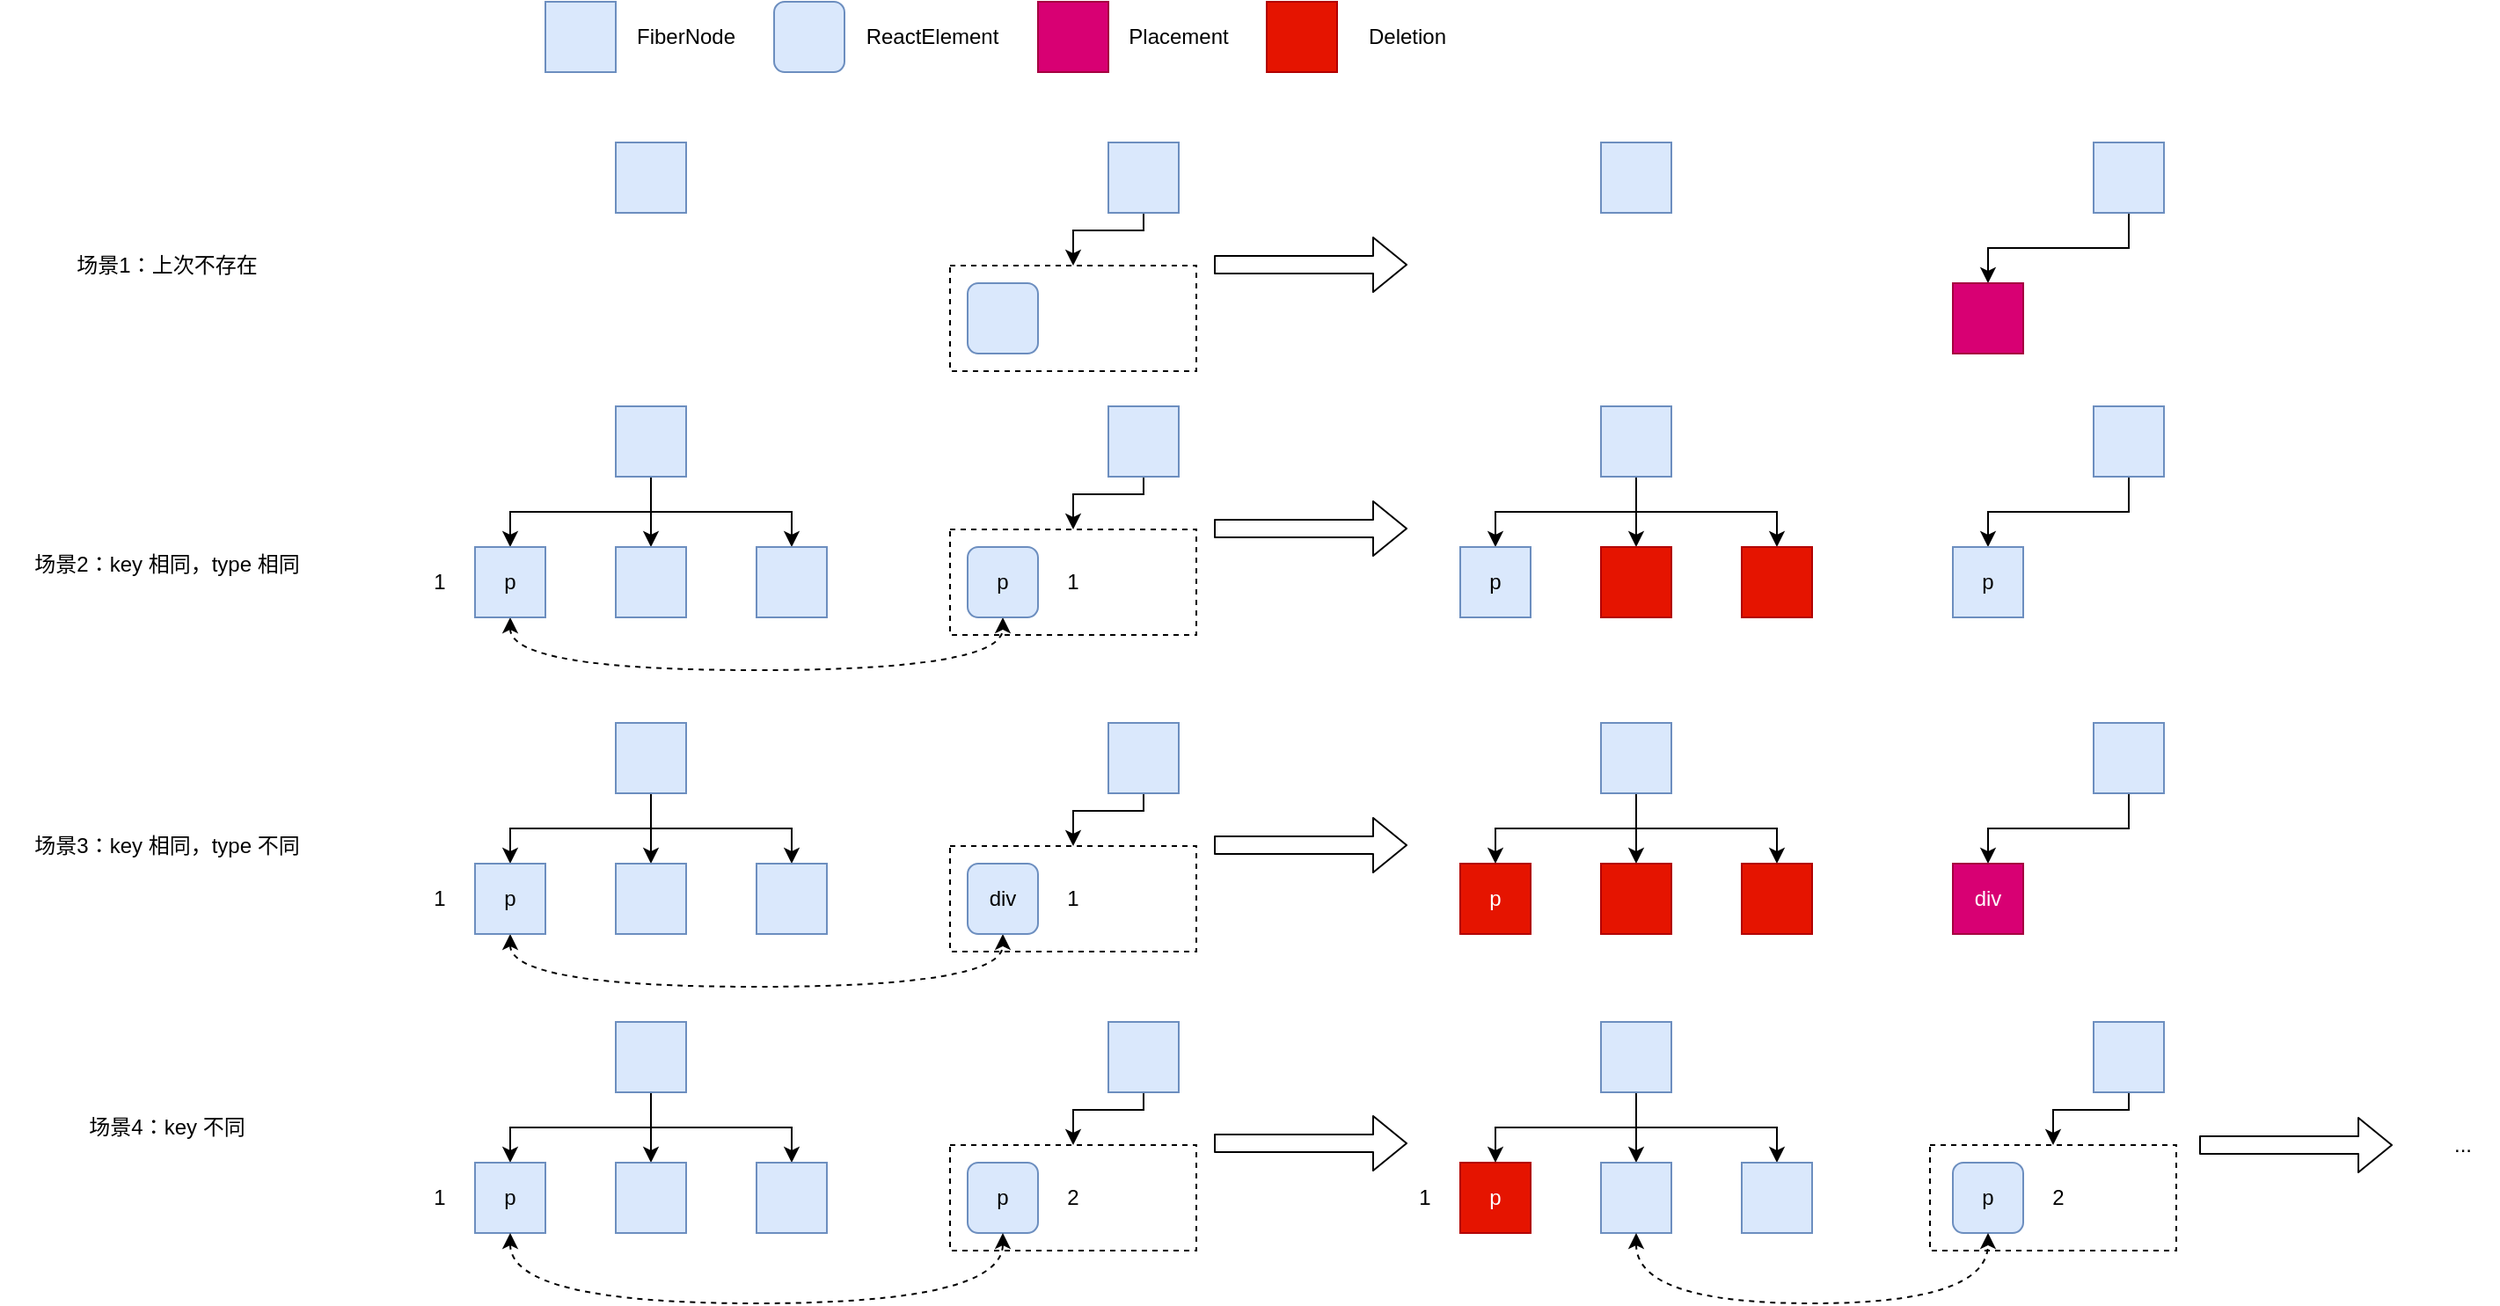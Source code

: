 <mxfile version="14.4.2" type="device"><diagram id="ANAKeuZxqH4tMFDtSvmF" name="第 1 页"><mxGraphModel dx="1933" dy="830" grid="1" gridSize="10" guides="1" tooltips="1" connect="1" arrows="1" fold="1" page="1" pageScale="1" pageWidth="827" pageHeight="1169" math="0" shadow="0"><root><mxCell id="0"/><mxCell id="1" parent="0"/><mxCell id="21tMk5M4DCFRHqV6CmKN-1" value="" style="rounded=0;whiteSpace=wrap;html=1;fillColor=#dae8fc;strokeColor=#6c8ebf;" parent="1" vertex="1"><mxGeometry x="80" y="80" width="40" height="40" as="geometry"/></mxCell><mxCell id="CNmW5F1cw2_z0_X5xFJq-5" style="edgeStyle=orthogonalEdgeStyle;rounded=0;orthogonalLoop=1;jettySize=auto;html=1;exitX=0.5;exitY=1;exitDx=0;exitDy=0;entryX=0.5;entryY=0;entryDx=0;entryDy=0;" edge="1" parent="1" source="21tMk5M4DCFRHqV6CmKN-11" target="CNmW5F1cw2_z0_X5xFJq-1"><mxGeometry relative="1" as="geometry"><Array as="points"><mxPoint x="380" y="130"/><mxPoint x="340" y="130"/></Array></mxGeometry></mxCell><mxCell id="21tMk5M4DCFRHqV6CmKN-11" value="" style="rounded=0;whiteSpace=wrap;html=1;fillColor=#dae8fc;strokeColor=#6c8ebf;" parent="1" vertex="1"><mxGeometry x="360" y="80" width="40" height="40" as="geometry"/></mxCell><mxCell id="21tMk5M4DCFRHqV6CmKN-28" style="edgeStyle=orthogonalEdgeStyle;rounded=0;orthogonalLoop=1;jettySize=auto;html=1;exitX=0.5;exitY=1;exitDx=0;exitDy=0;entryX=0.5;entryY=0;entryDx=0;entryDy=0;" parent="1" source="21tMk5M4DCFRHqV6CmKN-61" target="21tMk5M4DCFRHqV6CmKN-30" edge="1"><mxGeometry relative="1" as="geometry"/></mxCell><mxCell id="21tMk5M4DCFRHqV6CmKN-29" value="" style="rounded=0;whiteSpace=wrap;html=1;fillColor=#dae8fc;strokeColor=#6c8ebf;" parent="1" vertex="1"><mxGeometry x="640" y="80" width="40" height="40" as="geometry"/></mxCell><mxCell id="21tMk5M4DCFRHqV6CmKN-30" value="" style="rounded=0;whiteSpace=wrap;html=1;fillColor=#d80073;strokeColor=#A50040;fontColor=#ffffff;" parent="1" vertex="1"><mxGeometry x="840" y="160" width="40" height="40" as="geometry"/></mxCell><mxCell id="21tMk5M4DCFRHqV6CmKN-31" value="场景1：上次不存在" style="text;html=1;strokeColor=none;fillColor=none;align=center;verticalAlign=middle;whiteSpace=wrap;rounded=0;" parent="1" vertex="1"><mxGeometry x="-235" y="140" width="120" height="20" as="geometry"/></mxCell><mxCell id="21tMk5M4DCFRHqV6CmKN-32" value="场景3：key 相同，type 不同" style="text;html=1;strokeColor=none;fillColor=none;align=center;verticalAlign=middle;whiteSpace=wrap;rounded=0;" parent="1" vertex="1"><mxGeometry x="-270" y="470" width="190" height="20" as="geometry"/></mxCell><mxCell id="21tMk5M4DCFRHqV6CmKN-52" style="edgeStyle=orthogonalEdgeStyle;rounded=0;orthogonalLoop=1;jettySize=auto;html=1;exitX=0.5;exitY=1;exitDx=0;exitDy=0;entryX=0.5;entryY=0;entryDx=0;entryDy=0;" parent="1" source="21tMk5M4DCFRHqV6CmKN-33" target="21tMk5M4DCFRHqV6CmKN-40" edge="1"><mxGeometry relative="1" as="geometry"/></mxCell><mxCell id="21tMk5M4DCFRHqV6CmKN-53" style="edgeStyle=orthogonalEdgeStyle;rounded=0;orthogonalLoop=1;jettySize=auto;html=1;exitX=0.5;exitY=1;exitDx=0;exitDy=0;entryX=0.5;entryY=0;entryDx=0;entryDy=0;" parent="1" source="21tMk5M4DCFRHqV6CmKN-33" target="21tMk5M4DCFRHqV6CmKN-41" edge="1"><mxGeometry relative="1" as="geometry"/></mxCell><mxCell id="21tMk5M4DCFRHqV6CmKN-54" style="edgeStyle=orthogonalEdgeStyle;rounded=0;orthogonalLoop=1;jettySize=auto;html=1;exitX=0.5;exitY=1;exitDx=0;exitDy=0;entryX=0.5;entryY=0;entryDx=0;entryDy=0;" parent="1" source="21tMk5M4DCFRHqV6CmKN-33" target="21tMk5M4DCFRHqV6CmKN-51" edge="1"><mxGeometry relative="1" as="geometry"/></mxCell><mxCell id="21tMk5M4DCFRHqV6CmKN-33" value="" style="rounded=0;whiteSpace=wrap;html=1;fillColor=#dae8fc;strokeColor=#6c8ebf;" parent="1" vertex="1"><mxGeometry x="80" y="410" width="40" height="40" as="geometry"/></mxCell><mxCell id="CNmW5F1cw2_z0_X5xFJq-7" style="edgeStyle=orthogonalEdgeStyle;rounded=0;orthogonalLoop=1;jettySize=auto;html=1;exitX=0.5;exitY=1;exitDx=0;exitDy=0;entryX=0.5;entryY=0;entryDx=0;entryDy=0;" edge="1" parent="1" source="21tMk5M4DCFRHqV6CmKN-35" target="CNmW5F1cw2_z0_X5xFJq-6"><mxGeometry relative="1" as="geometry"><Array as="points"><mxPoint x="380" y="460"/><mxPoint x="340" y="460"/></Array></mxGeometry></mxCell><mxCell id="21tMk5M4DCFRHqV6CmKN-35" value="" style="rounded=0;whiteSpace=wrap;html=1;fillColor=#dae8fc;strokeColor=#6c8ebf;" parent="1" vertex="1"><mxGeometry x="360" y="410" width="40" height="40" as="geometry"/></mxCell><mxCell id="21tMk5M4DCFRHqV6CmKN-37" style="edgeStyle=orthogonalEdgeStyle;rounded=0;orthogonalLoop=1;jettySize=auto;html=1;exitX=0.5;exitY=1;exitDx=0;exitDy=0;entryX=0.5;entryY=0;entryDx=0;entryDy=0;" parent="1" source="21tMk5M4DCFRHqV6CmKN-38" target="21tMk5M4DCFRHqV6CmKN-39" edge="1"><mxGeometry relative="1" as="geometry"/></mxCell><mxCell id="21tMk5M4DCFRHqV6CmKN-38" value="" style="rounded=0;whiteSpace=wrap;html=1;fillColor=#dae8fc;strokeColor=#6c8ebf;" parent="1" vertex="1"><mxGeometry x="920" y="410" width="40" height="40" as="geometry"/></mxCell><mxCell id="21tMk5M4DCFRHqV6CmKN-39" value="div" style="rounded=0;whiteSpace=wrap;html=1;fillColor=#d80073;strokeColor=#A50040;fontColor=#ffffff;" parent="1" vertex="1"><mxGeometry x="840" y="490" width="40" height="40" as="geometry"/></mxCell><mxCell id="21tMk5M4DCFRHqV6CmKN-91" style="edgeStyle=orthogonalEdgeStyle;orthogonalLoop=1;jettySize=auto;html=1;exitX=0.5;exitY=1;exitDx=0;exitDy=0;entryX=0.5;entryY=1;entryDx=0;entryDy=0;curved=1;dashed=1;startArrow=classic;startFill=1;" parent="1" source="21tMk5M4DCFRHqV6CmKN-40" target="21tMk5M4DCFRHqV6CmKN-75" edge="1"><mxGeometry relative="1" as="geometry"><Array as="points"><mxPoint x="20" y="560"/><mxPoint x="300" y="560"/></Array></mxGeometry></mxCell><mxCell id="21tMk5M4DCFRHqV6CmKN-40" value="p" style="rounded=0;whiteSpace=wrap;html=1;fillColor=#dae8fc;strokeColor=#6c8ebf;" parent="1" vertex="1"><mxGeometry y="490" width="40" height="40" as="geometry"/></mxCell><mxCell id="21tMk5M4DCFRHqV6CmKN-41" value="" style="rounded=0;whiteSpace=wrap;html=1;fillColor=#dae8fc;strokeColor=#6c8ebf;" parent="1" vertex="1"><mxGeometry x="80" y="490" width="40" height="40" as="geometry"/></mxCell><mxCell id="21tMk5M4DCFRHqV6CmKN-42" value="" style="rounded=0;whiteSpace=wrap;html=1;fillColor=#d80073;strokeColor=#A50040;fontColor=#ffffff;" parent="1" vertex="1"><mxGeometry x="40" width="40" height="40" as="geometry"/></mxCell><mxCell id="21tMk5M4DCFRHqV6CmKN-43" value="FiberNode" style="text;html=1;strokeColor=none;fillColor=none;align=center;verticalAlign=middle;whiteSpace=wrap;rounded=0;" parent="1" vertex="1"><mxGeometry x="100" y="10" width="40" height="20" as="geometry"/></mxCell><mxCell id="21tMk5M4DCFRHqV6CmKN-44" value="" style="rounded=0;whiteSpace=wrap;html=1;fillColor=#dae8fc;strokeColor=#6c8ebf;" parent="1" vertex="1"><mxGeometry x="40" width="40" height="40" as="geometry"/></mxCell><mxCell id="21tMk5M4DCFRHqV6CmKN-48" value="ReactElement" style="text;html=1;strokeColor=none;fillColor=none;align=center;verticalAlign=middle;whiteSpace=wrap;rounded=0;" parent="1" vertex="1"><mxGeometry x="240" y="10" width="40" height="20" as="geometry"/></mxCell><mxCell id="21tMk5M4DCFRHqV6CmKN-49" value="" style="rounded=0;whiteSpace=wrap;html=1;fillColor=#d80073;strokeColor=#A50040;fontColor=#ffffff;" parent="1" vertex="1"><mxGeometry x="320" width="40" height="40" as="geometry"/></mxCell><mxCell id="21tMk5M4DCFRHqV6CmKN-50" value="Placement" style="text;html=1;strokeColor=none;fillColor=none;align=center;verticalAlign=middle;whiteSpace=wrap;rounded=0;" parent="1" vertex="1"><mxGeometry x="380" y="10" width="40" height="20" as="geometry"/></mxCell><mxCell id="21tMk5M4DCFRHqV6CmKN-51" value="" style="rounded=0;whiteSpace=wrap;html=1;fillColor=#dae8fc;strokeColor=#6c8ebf;" parent="1" vertex="1"><mxGeometry x="160" y="490" width="40" height="40" as="geometry"/></mxCell><mxCell id="21tMk5M4DCFRHqV6CmKN-55" value="" style="rounded=0;whiteSpace=wrap;html=1;fillColor=#e51400;strokeColor=#B20000;fontColor=#ffffff;" parent="1" vertex="1"><mxGeometry x="450" width="40" height="40" as="geometry"/></mxCell><mxCell id="21tMk5M4DCFRHqV6CmKN-58" value="Deletion" style="text;html=1;strokeColor=none;fillColor=none;align=center;verticalAlign=middle;whiteSpace=wrap;rounded=0;" parent="1" vertex="1"><mxGeometry x="510" y="10" width="40" height="20" as="geometry"/></mxCell><mxCell id="21tMk5M4DCFRHqV6CmKN-59" value="场景4：key 不同" style="text;html=1;strokeColor=none;fillColor=none;align=center;verticalAlign=middle;whiteSpace=wrap;rounded=0;" parent="1" vertex="1"><mxGeometry x="-270" y="630" width="190" height="20" as="geometry"/></mxCell><mxCell id="21tMk5M4DCFRHqV6CmKN-60" value="" style="shape=flexArrow;endArrow=classic;html=1;" parent="1" edge="1"><mxGeometry width="50" height="50" relative="1" as="geometry"><mxPoint x="420" y="149.5" as="sourcePoint"/><mxPoint x="530" y="149.5" as="targetPoint"/></mxGeometry></mxCell><mxCell id="21tMk5M4DCFRHqV6CmKN-61" value="" style="rounded=0;whiteSpace=wrap;html=1;fillColor=#dae8fc;strokeColor=#6c8ebf;" parent="1" vertex="1"><mxGeometry x="920" y="80" width="40" height="40" as="geometry"/></mxCell><mxCell id="21tMk5M4DCFRHqV6CmKN-62" style="edgeStyle=orthogonalEdgeStyle;rounded=0;orthogonalLoop=1;jettySize=auto;html=1;exitX=0.5;exitY=1;exitDx=0;exitDy=0;entryX=0.5;entryY=0;entryDx=0;entryDy=0;" parent="1" source="21tMk5M4DCFRHqV6CmKN-65" target="21tMk5M4DCFRHqV6CmKN-66" edge="1"><mxGeometry relative="1" as="geometry"/></mxCell><mxCell id="21tMk5M4DCFRHqV6CmKN-63" style="edgeStyle=orthogonalEdgeStyle;rounded=0;orthogonalLoop=1;jettySize=auto;html=1;exitX=0.5;exitY=1;exitDx=0;exitDy=0;entryX=0.5;entryY=0;entryDx=0;entryDy=0;" parent="1" source="21tMk5M4DCFRHqV6CmKN-65" target="21tMk5M4DCFRHqV6CmKN-67" edge="1"><mxGeometry relative="1" as="geometry"/></mxCell><mxCell id="21tMk5M4DCFRHqV6CmKN-64" style="edgeStyle=orthogonalEdgeStyle;rounded=0;orthogonalLoop=1;jettySize=auto;html=1;exitX=0.5;exitY=1;exitDx=0;exitDy=0;entryX=0.5;entryY=0;entryDx=0;entryDy=0;" parent="1" source="21tMk5M4DCFRHqV6CmKN-65" target="21tMk5M4DCFRHqV6CmKN-68" edge="1"><mxGeometry relative="1" as="geometry"/></mxCell><mxCell id="21tMk5M4DCFRHqV6CmKN-65" value="" style="rounded=0;whiteSpace=wrap;html=1;fillColor=#dae8fc;strokeColor=#6c8ebf;" parent="1" vertex="1"><mxGeometry x="640" y="410" width="40" height="40" as="geometry"/></mxCell><mxCell id="21tMk5M4DCFRHqV6CmKN-66" value="p" style="rounded=0;whiteSpace=wrap;html=1;fillColor=#e51400;strokeColor=#B20000;fontColor=#ffffff;" parent="1" vertex="1"><mxGeometry x="560" y="490" width="40" height="40" as="geometry"/></mxCell><mxCell id="21tMk5M4DCFRHqV6CmKN-67" value="" style="rounded=0;whiteSpace=wrap;html=1;fillColor=#e51400;strokeColor=#B20000;fontColor=#ffffff;" parent="1" vertex="1"><mxGeometry x="640" y="490" width="40" height="40" as="geometry"/></mxCell><mxCell id="21tMk5M4DCFRHqV6CmKN-68" value="" style="rounded=0;whiteSpace=wrap;html=1;fillColor=#e51400;strokeColor=#B20000;fontColor=#ffffff;" parent="1" vertex="1"><mxGeometry x="720" y="490" width="40" height="40" as="geometry"/></mxCell><mxCell id="21tMk5M4DCFRHqV6CmKN-73" value="" style="rounded=1;whiteSpace=wrap;html=1;fillColor=#dae8fc;strokeColor=#6c8ebf;" parent="1" vertex="1"><mxGeometry x="280" y="160" width="40" height="40" as="geometry"/></mxCell><mxCell id="21tMk5M4DCFRHqV6CmKN-74" value="" style="rounded=1;whiteSpace=wrap;html=1;fillColor=#dae8fc;strokeColor=#6c8ebf;" parent="1" vertex="1"><mxGeometry x="170" width="40" height="40" as="geometry"/></mxCell><mxCell id="21tMk5M4DCFRHqV6CmKN-75" value="div" style="rounded=1;whiteSpace=wrap;html=1;fillColor=#dae8fc;strokeColor=#6c8ebf;" parent="1" vertex="1"><mxGeometry x="280" y="490" width="40" height="40" as="geometry"/></mxCell><mxCell id="21tMk5M4DCFRHqV6CmKN-76" value="" style="shape=flexArrow;endArrow=classic;html=1;" parent="1" edge="1"><mxGeometry width="50" height="50" relative="1" as="geometry"><mxPoint x="420" y="479.5" as="sourcePoint"/><mxPoint x="530" y="479.5" as="targetPoint"/></mxGeometry></mxCell><mxCell id="21tMk5M4DCFRHqV6CmKN-77" style="edgeStyle=orthogonalEdgeStyle;rounded=0;orthogonalLoop=1;jettySize=auto;html=1;exitX=0.5;exitY=1;exitDx=0;exitDy=0;entryX=0.5;entryY=0;entryDx=0;entryDy=0;" parent="1" source="21tMk5M4DCFRHqV6CmKN-80" target="21tMk5M4DCFRHqV6CmKN-83" edge="1"><mxGeometry relative="1" as="geometry"/></mxCell><mxCell id="21tMk5M4DCFRHqV6CmKN-78" style="edgeStyle=orthogonalEdgeStyle;rounded=0;orthogonalLoop=1;jettySize=auto;html=1;exitX=0.5;exitY=1;exitDx=0;exitDy=0;entryX=0.5;entryY=0;entryDx=0;entryDy=0;" parent="1" source="21tMk5M4DCFRHqV6CmKN-80" target="21tMk5M4DCFRHqV6CmKN-84" edge="1"><mxGeometry relative="1" as="geometry"/></mxCell><mxCell id="21tMk5M4DCFRHqV6CmKN-79" style="edgeStyle=orthogonalEdgeStyle;rounded=0;orthogonalLoop=1;jettySize=auto;html=1;exitX=0.5;exitY=1;exitDx=0;exitDy=0;entryX=0.5;entryY=0;entryDx=0;entryDy=0;" parent="1" source="21tMk5M4DCFRHqV6CmKN-80" target="21tMk5M4DCFRHqV6CmKN-85" edge="1"><mxGeometry relative="1" as="geometry"/></mxCell><mxCell id="21tMk5M4DCFRHqV6CmKN-80" value="" style="rounded=0;whiteSpace=wrap;html=1;fillColor=#dae8fc;strokeColor=#6c8ebf;" parent="1" vertex="1"><mxGeometry x="80" y="580" width="40" height="40" as="geometry"/></mxCell><mxCell id="CNmW5F1cw2_z0_X5xFJq-9" style="edgeStyle=orthogonalEdgeStyle;rounded=0;orthogonalLoop=1;jettySize=auto;html=1;exitX=0.5;exitY=1;exitDx=0;exitDy=0;entryX=0.5;entryY=0;entryDx=0;entryDy=0;" edge="1" parent="1" source="21tMk5M4DCFRHqV6CmKN-82" target="CNmW5F1cw2_z0_X5xFJq-8"><mxGeometry relative="1" as="geometry"><Array as="points"><mxPoint x="380" y="630"/><mxPoint x="340" y="630"/></Array></mxGeometry></mxCell><mxCell id="21tMk5M4DCFRHqV6CmKN-82" value="" style="rounded=0;whiteSpace=wrap;html=1;fillColor=#dae8fc;strokeColor=#6c8ebf;" parent="1" vertex="1"><mxGeometry x="360" y="580" width="40" height="40" as="geometry"/></mxCell><mxCell id="21tMk5M4DCFRHqV6CmKN-83" value="p" style="rounded=0;whiteSpace=wrap;html=1;fillColor=#dae8fc;strokeColor=#6c8ebf;" parent="1" vertex="1"><mxGeometry y="660" width="40" height="40" as="geometry"/></mxCell><mxCell id="21tMk5M4DCFRHqV6CmKN-84" value="" style="rounded=0;whiteSpace=wrap;html=1;fillColor=#dae8fc;strokeColor=#6c8ebf;" parent="1" vertex="1"><mxGeometry x="80" y="660" width="40" height="40" as="geometry"/></mxCell><mxCell id="21tMk5M4DCFRHqV6CmKN-85" value="" style="rounded=0;whiteSpace=wrap;html=1;fillColor=#dae8fc;strokeColor=#6c8ebf;" parent="1" vertex="1"><mxGeometry x="160" y="660" width="40" height="40" as="geometry"/></mxCell><mxCell id="21tMk5M4DCFRHqV6CmKN-86" value="p" style="rounded=1;whiteSpace=wrap;html=1;fillColor=#dae8fc;strokeColor=#6c8ebf;" parent="1" vertex="1"><mxGeometry x="280" y="660" width="40" height="40" as="geometry"/></mxCell><mxCell id="21tMk5M4DCFRHqV6CmKN-92" style="edgeStyle=orthogonalEdgeStyle;curved=1;orthogonalLoop=1;jettySize=auto;html=1;exitX=0.5;exitY=1;exitDx=0;exitDy=0;entryX=0.5;entryY=0;entryDx=0;entryDy=0;dashed=1;startArrow=classic;startFill=1;" parent="1" source="21tMk5M4DCFRHqV6CmKN-83" edge="1"><mxGeometry relative="1" as="geometry"><mxPoint x="300" y="700" as="targetPoint"/><Array as="points"><mxPoint x="20" y="740"/><mxPoint x="300" y="740"/></Array></mxGeometry></mxCell><mxCell id="21tMk5M4DCFRHqV6CmKN-87" value="1" style="text;html=1;strokeColor=none;fillColor=none;align=center;verticalAlign=middle;whiteSpace=wrap;rounded=0;" parent="1" vertex="1"><mxGeometry x="-40" y="670" width="40" height="20" as="geometry"/></mxCell><mxCell id="21tMk5M4DCFRHqV6CmKN-93" value="2" style="text;html=1;strokeColor=none;fillColor=none;align=center;verticalAlign=middle;whiteSpace=wrap;rounded=0;" parent="1" vertex="1"><mxGeometry x="320" y="670" width="40" height="20" as="geometry"/></mxCell><mxCell id="21tMk5M4DCFRHqV6CmKN-94" style="edgeStyle=orthogonalEdgeStyle;rounded=0;orthogonalLoop=1;jettySize=auto;html=1;exitX=0.5;exitY=1;exitDx=0;exitDy=0;entryX=0.5;entryY=0;entryDx=0;entryDy=0;" parent="1" source="21tMk5M4DCFRHqV6CmKN-97" target="21tMk5M4DCFRHqV6CmKN-100" edge="1"><mxGeometry relative="1" as="geometry"/></mxCell><mxCell id="21tMk5M4DCFRHqV6CmKN-95" style="edgeStyle=orthogonalEdgeStyle;rounded=0;orthogonalLoop=1;jettySize=auto;html=1;exitX=0.5;exitY=1;exitDx=0;exitDy=0;entryX=0.5;entryY=0;entryDx=0;entryDy=0;" parent="1" source="21tMk5M4DCFRHqV6CmKN-97" target="21tMk5M4DCFRHqV6CmKN-101" edge="1"><mxGeometry relative="1" as="geometry"/></mxCell><mxCell id="21tMk5M4DCFRHqV6CmKN-96" style="edgeStyle=orthogonalEdgeStyle;rounded=0;orthogonalLoop=1;jettySize=auto;html=1;exitX=0.5;exitY=1;exitDx=0;exitDy=0;entryX=0.5;entryY=0;entryDx=0;entryDy=0;" parent="1" source="21tMk5M4DCFRHqV6CmKN-97" target="21tMk5M4DCFRHqV6CmKN-102" edge="1"><mxGeometry relative="1" as="geometry"/></mxCell><mxCell id="21tMk5M4DCFRHqV6CmKN-97" value="" style="rounded=0;whiteSpace=wrap;html=1;fillColor=#dae8fc;strokeColor=#6c8ebf;" parent="1" vertex="1"><mxGeometry x="640" y="580" width="40" height="40" as="geometry"/></mxCell><mxCell id="CNmW5F1cw2_z0_X5xFJq-11" style="edgeStyle=orthogonalEdgeStyle;rounded=0;orthogonalLoop=1;jettySize=auto;html=1;exitX=0.5;exitY=1;exitDx=0;exitDy=0;entryX=0.5;entryY=0;entryDx=0;entryDy=0;" edge="1" parent="1" source="21tMk5M4DCFRHqV6CmKN-99" target="CNmW5F1cw2_z0_X5xFJq-10"><mxGeometry relative="1" as="geometry"><Array as="points"><mxPoint x="940" y="630"/><mxPoint x="897" y="630"/></Array></mxGeometry></mxCell><mxCell id="21tMk5M4DCFRHqV6CmKN-99" value="" style="rounded=0;whiteSpace=wrap;html=1;fillColor=#dae8fc;strokeColor=#6c8ebf;" parent="1" vertex="1"><mxGeometry x="920" y="580" width="40" height="40" as="geometry"/></mxCell><mxCell id="21tMk5M4DCFRHqV6CmKN-100" value="p" style="rounded=0;whiteSpace=wrap;html=1;fillColor=#e51400;strokeColor=#B20000;fontColor=#ffffff;" parent="1" vertex="1"><mxGeometry x="560" y="660" width="40" height="40" as="geometry"/></mxCell><mxCell id="21tMk5M4DCFRHqV6CmKN-101" value="" style="rounded=0;whiteSpace=wrap;html=1;fillColor=#dae8fc;strokeColor=#6c8ebf;" parent="1" vertex="1"><mxGeometry x="640" y="660" width="40" height="40" as="geometry"/></mxCell><mxCell id="21tMk5M4DCFRHqV6CmKN-102" value="" style="rounded=0;whiteSpace=wrap;html=1;fillColor=#dae8fc;strokeColor=#6c8ebf;" parent="1" vertex="1"><mxGeometry x="720" y="660" width="40" height="40" as="geometry"/></mxCell><mxCell id="21tMk5M4DCFRHqV6CmKN-103" value="p" style="rounded=1;whiteSpace=wrap;html=1;fillColor=#dae8fc;strokeColor=#6c8ebf;" parent="1" vertex="1"><mxGeometry x="840" y="660" width="40" height="40" as="geometry"/></mxCell><mxCell id="21tMk5M4DCFRHqV6CmKN-104" style="edgeStyle=orthogonalEdgeStyle;curved=1;orthogonalLoop=1;jettySize=auto;html=1;exitX=0.5;exitY=1;exitDx=0;exitDy=0;entryX=0.5;entryY=0;entryDx=0;entryDy=0;dashed=1;startArrow=classic;startFill=1;" parent="1" source="21tMk5M4DCFRHqV6CmKN-101" edge="1"><mxGeometry relative="1" as="geometry"><mxPoint x="860" y="700" as="targetPoint"/><Array as="points"><mxPoint x="660" y="740"/><mxPoint x="860" y="740"/></Array></mxGeometry></mxCell><mxCell id="21tMk5M4DCFRHqV6CmKN-105" value="2" style="text;html=1;strokeColor=none;fillColor=none;align=center;verticalAlign=middle;whiteSpace=wrap;rounded=0;" parent="1" vertex="1"><mxGeometry x="880" y="670" width="40" height="20" as="geometry"/></mxCell><mxCell id="21tMk5M4DCFRHqV6CmKN-106" value="" style="shape=flexArrow;endArrow=classic;html=1;" parent="1" edge="1"><mxGeometry width="50" height="50" relative="1" as="geometry"><mxPoint x="420" y="649" as="sourcePoint"/><mxPoint x="530" y="649" as="targetPoint"/></mxGeometry></mxCell><mxCell id="21tMk5M4DCFRHqV6CmKN-107" value="1" style="text;html=1;strokeColor=none;fillColor=none;align=center;verticalAlign=middle;whiteSpace=wrap;rounded=0;" parent="1" vertex="1"><mxGeometry x="-40" y="500" width="40" height="20" as="geometry"/></mxCell><mxCell id="21tMk5M4DCFRHqV6CmKN-108" value="1" style="text;html=1;strokeColor=none;fillColor=none;align=center;verticalAlign=middle;whiteSpace=wrap;rounded=0;" parent="1" vertex="1"><mxGeometry x="320" y="500" width="40" height="20" as="geometry"/></mxCell><mxCell id="21tMk5M4DCFRHqV6CmKN-109" value="场景2：key 相同，type 相同" style="text;html=1;strokeColor=none;fillColor=none;align=center;verticalAlign=middle;whiteSpace=wrap;rounded=0;" parent="1" vertex="1"><mxGeometry x="-270" y="310" width="190" height="20" as="geometry"/></mxCell><mxCell id="21tMk5M4DCFRHqV6CmKN-110" style="edgeStyle=orthogonalEdgeStyle;rounded=0;orthogonalLoop=1;jettySize=auto;html=1;exitX=0.5;exitY=1;exitDx=0;exitDy=0;entryX=0.5;entryY=0;entryDx=0;entryDy=0;" parent="1" source="21tMk5M4DCFRHqV6CmKN-113" target="21tMk5M4DCFRHqV6CmKN-120" edge="1"><mxGeometry relative="1" as="geometry"/></mxCell><mxCell id="21tMk5M4DCFRHqV6CmKN-111" style="edgeStyle=orthogonalEdgeStyle;rounded=0;orthogonalLoop=1;jettySize=auto;html=1;exitX=0.5;exitY=1;exitDx=0;exitDy=0;entryX=0.5;entryY=0;entryDx=0;entryDy=0;" parent="1" source="21tMk5M4DCFRHqV6CmKN-113" target="21tMk5M4DCFRHqV6CmKN-121" edge="1"><mxGeometry relative="1" as="geometry"/></mxCell><mxCell id="21tMk5M4DCFRHqV6CmKN-112" style="edgeStyle=orthogonalEdgeStyle;rounded=0;orthogonalLoop=1;jettySize=auto;html=1;exitX=0.5;exitY=1;exitDx=0;exitDy=0;entryX=0.5;entryY=0;entryDx=0;entryDy=0;" parent="1" source="21tMk5M4DCFRHqV6CmKN-113" target="21tMk5M4DCFRHqV6CmKN-122" edge="1"><mxGeometry relative="1" as="geometry"/></mxCell><mxCell id="21tMk5M4DCFRHqV6CmKN-113" value="" style="rounded=0;whiteSpace=wrap;html=1;fillColor=#dae8fc;strokeColor=#6c8ebf;" parent="1" vertex="1"><mxGeometry x="80" y="230" width="40" height="40" as="geometry"/></mxCell><mxCell id="CNmW5F1cw2_z0_X5xFJq-4" style="edgeStyle=orthogonalEdgeStyle;rounded=0;orthogonalLoop=1;jettySize=auto;html=1;exitX=0.5;exitY=1;exitDx=0;exitDy=0;entryX=0.5;entryY=0;entryDx=0;entryDy=0;" edge="1" parent="1" source="21tMk5M4DCFRHqV6CmKN-115" target="CNmW5F1cw2_z0_X5xFJq-3"><mxGeometry relative="1" as="geometry"><Array as="points"><mxPoint x="380" y="280"/><mxPoint x="340" y="280"/></Array></mxGeometry></mxCell><mxCell id="21tMk5M4DCFRHqV6CmKN-115" value="" style="rounded=0;whiteSpace=wrap;html=1;fillColor=#dae8fc;strokeColor=#6c8ebf;" parent="1" vertex="1"><mxGeometry x="360" y="230" width="40" height="40" as="geometry"/></mxCell><mxCell id="21tMk5M4DCFRHqV6CmKN-116" style="edgeStyle=orthogonalEdgeStyle;rounded=0;orthogonalLoop=1;jettySize=auto;html=1;exitX=0.5;exitY=1;exitDx=0;exitDy=0;entryX=0.5;entryY=0;entryDx=0;entryDy=0;" parent="1" source="21tMk5M4DCFRHqV6CmKN-117" target="21tMk5M4DCFRHqV6CmKN-118" edge="1"><mxGeometry relative="1" as="geometry"/></mxCell><mxCell id="21tMk5M4DCFRHqV6CmKN-117" value="" style="rounded=0;whiteSpace=wrap;html=1;fillColor=#dae8fc;strokeColor=#6c8ebf;" parent="1" vertex="1"><mxGeometry x="920" y="230" width="40" height="40" as="geometry"/></mxCell><mxCell id="21tMk5M4DCFRHqV6CmKN-118" value="p" style="rounded=0;whiteSpace=wrap;html=1;fillColor=#dae8fc;strokeColor=#6c8ebf;" parent="1" vertex="1"><mxGeometry x="840" y="310" width="40" height="40" as="geometry"/></mxCell><mxCell id="21tMk5M4DCFRHqV6CmKN-119" style="edgeStyle=orthogonalEdgeStyle;orthogonalLoop=1;jettySize=auto;html=1;exitX=0.5;exitY=1;exitDx=0;exitDy=0;entryX=0.5;entryY=1;entryDx=0;entryDy=0;curved=1;dashed=1;startArrow=classic;startFill=1;" parent="1" source="21tMk5M4DCFRHqV6CmKN-120" target="21tMk5M4DCFRHqV6CmKN-130" edge="1"><mxGeometry relative="1" as="geometry"><Array as="points"><mxPoint x="20" y="380"/><mxPoint x="300" y="380"/></Array></mxGeometry></mxCell><mxCell id="21tMk5M4DCFRHqV6CmKN-120" value="p" style="rounded=0;whiteSpace=wrap;html=1;fillColor=#dae8fc;strokeColor=#6c8ebf;" parent="1" vertex="1"><mxGeometry y="310" width="40" height="40" as="geometry"/></mxCell><mxCell id="21tMk5M4DCFRHqV6CmKN-121" value="" style="rounded=0;whiteSpace=wrap;html=1;fillColor=#dae8fc;strokeColor=#6c8ebf;" parent="1" vertex="1"><mxGeometry x="80" y="310" width="40" height="40" as="geometry"/></mxCell><mxCell id="21tMk5M4DCFRHqV6CmKN-122" value="" style="rounded=0;whiteSpace=wrap;html=1;fillColor=#dae8fc;strokeColor=#6c8ebf;" parent="1" vertex="1"><mxGeometry x="160" y="310" width="40" height="40" as="geometry"/></mxCell><mxCell id="21tMk5M4DCFRHqV6CmKN-123" style="edgeStyle=orthogonalEdgeStyle;rounded=0;orthogonalLoop=1;jettySize=auto;html=1;exitX=0.5;exitY=1;exitDx=0;exitDy=0;entryX=0.5;entryY=0;entryDx=0;entryDy=0;" parent="1" source="21tMk5M4DCFRHqV6CmKN-126" target="21tMk5M4DCFRHqV6CmKN-127" edge="1"><mxGeometry relative="1" as="geometry"/></mxCell><mxCell id="21tMk5M4DCFRHqV6CmKN-124" style="edgeStyle=orthogonalEdgeStyle;rounded=0;orthogonalLoop=1;jettySize=auto;html=1;exitX=0.5;exitY=1;exitDx=0;exitDy=0;entryX=0.5;entryY=0;entryDx=0;entryDy=0;" parent="1" source="21tMk5M4DCFRHqV6CmKN-126" target="21tMk5M4DCFRHqV6CmKN-128" edge="1"><mxGeometry relative="1" as="geometry"/></mxCell><mxCell id="21tMk5M4DCFRHqV6CmKN-125" style="edgeStyle=orthogonalEdgeStyle;rounded=0;orthogonalLoop=1;jettySize=auto;html=1;exitX=0.5;exitY=1;exitDx=0;exitDy=0;entryX=0.5;entryY=0;entryDx=0;entryDy=0;" parent="1" source="21tMk5M4DCFRHqV6CmKN-126" target="21tMk5M4DCFRHqV6CmKN-129" edge="1"><mxGeometry relative="1" as="geometry"/></mxCell><mxCell id="21tMk5M4DCFRHqV6CmKN-126" value="" style="rounded=0;whiteSpace=wrap;html=1;fillColor=#dae8fc;strokeColor=#6c8ebf;" parent="1" vertex="1"><mxGeometry x="640" y="230" width="40" height="40" as="geometry"/></mxCell><mxCell id="21tMk5M4DCFRHqV6CmKN-127" value="p" style="rounded=0;whiteSpace=wrap;html=1;fillColor=#dae8fc;strokeColor=#6c8ebf;" parent="1" vertex="1"><mxGeometry x="560" y="310" width="40" height="40" as="geometry"/></mxCell><mxCell id="21tMk5M4DCFRHqV6CmKN-128" value="" style="rounded=0;whiteSpace=wrap;html=1;fillColor=#e51400;strokeColor=#B20000;fontColor=#ffffff;" parent="1" vertex="1"><mxGeometry x="640" y="310" width="40" height="40" as="geometry"/></mxCell><mxCell id="21tMk5M4DCFRHqV6CmKN-129" value="" style="rounded=0;whiteSpace=wrap;html=1;fillColor=#e51400;strokeColor=#B20000;fontColor=#ffffff;" parent="1" vertex="1"><mxGeometry x="720" y="310" width="40" height="40" as="geometry"/></mxCell><mxCell id="21tMk5M4DCFRHqV6CmKN-130" value="p" style="rounded=1;whiteSpace=wrap;html=1;fillColor=#dae8fc;strokeColor=#6c8ebf;" parent="1" vertex="1"><mxGeometry x="280" y="310" width="40" height="40" as="geometry"/></mxCell><mxCell id="21tMk5M4DCFRHqV6CmKN-131" value="" style="shape=flexArrow;endArrow=classic;html=1;" parent="1" edge="1"><mxGeometry width="50" height="50" relative="1" as="geometry"><mxPoint x="420" y="299.5" as="sourcePoint"/><mxPoint x="530" y="299.5" as="targetPoint"/></mxGeometry></mxCell><mxCell id="21tMk5M4DCFRHqV6CmKN-133" value="1" style="text;html=1;strokeColor=none;fillColor=none;align=center;verticalAlign=middle;whiteSpace=wrap;rounded=0;" parent="1" vertex="1"><mxGeometry x="-40" y="320" width="40" height="20" as="geometry"/></mxCell><mxCell id="21tMk5M4DCFRHqV6CmKN-134" value="1" style="text;html=1;strokeColor=none;fillColor=none;align=center;verticalAlign=middle;whiteSpace=wrap;rounded=0;" parent="1" vertex="1"><mxGeometry x="320" y="320" width="40" height="20" as="geometry"/></mxCell><mxCell id="BijNyRoaBGz-Ymh-bmxg-2" value="1" style="text;html=1;strokeColor=none;fillColor=none;align=center;verticalAlign=middle;whiteSpace=wrap;rounded=0;" parent="1" vertex="1"><mxGeometry x="520" y="670" width="40" height="20" as="geometry"/></mxCell><mxCell id="BijNyRoaBGz-Ymh-bmxg-5" value="" style="shape=flexArrow;endArrow=classic;html=1;" parent="1" edge="1"><mxGeometry width="50" height="50" relative="1" as="geometry"><mxPoint x="980" y="650" as="sourcePoint"/><mxPoint x="1090" y="650" as="targetPoint"/></mxGeometry></mxCell><mxCell id="BijNyRoaBGz-Ymh-bmxg-6" value="..." style="text;html=1;strokeColor=none;fillColor=none;align=center;verticalAlign=middle;whiteSpace=wrap;rounded=0;" parent="1" vertex="1"><mxGeometry x="1110" y="640" width="40" height="20" as="geometry"/></mxCell><mxCell id="CNmW5F1cw2_z0_X5xFJq-1" value="" style="rounded=0;whiteSpace=wrap;html=1;fillColor=none;dashed=1;" vertex="1" parent="1"><mxGeometry x="270" y="150" width="140" height="60" as="geometry"/></mxCell><mxCell id="CNmW5F1cw2_z0_X5xFJq-3" value="" style="rounded=0;whiteSpace=wrap;html=1;fillColor=none;dashed=1;" vertex="1" parent="1"><mxGeometry x="270" y="300" width="140" height="60" as="geometry"/></mxCell><mxCell id="CNmW5F1cw2_z0_X5xFJq-6" value="" style="rounded=0;whiteSpace=wrap;html=1;fillColor=none;dashed=1;" vertex="1" parent="1"><mxGeometry x="270" y="480" width="140" height="60" as="geometry"/></mxCell><mxCell id="CNmW5F1cw2_z0_X5xFJq-8" value="" style="rounded=0;whiteSpace=wrap;html=1;fillColor=none;dashed=1;" vertex="1" parent="1"><mxGeometry x="270" y="650" width="140" height="60" as="geometry"/></mxCell><mxCell id="CNmW5F1cw2_z0_X5xFJq-10" value="" style="rounded=0;whiteSpace=wrap;html=1;fillColor=none;dashed=1;" vertex="1" parent="1"><mxGeometry x="827" y="650" width="140" height="60" as="geometry"/></mxCell></root></mxGraphModel></diagram></mxfile>